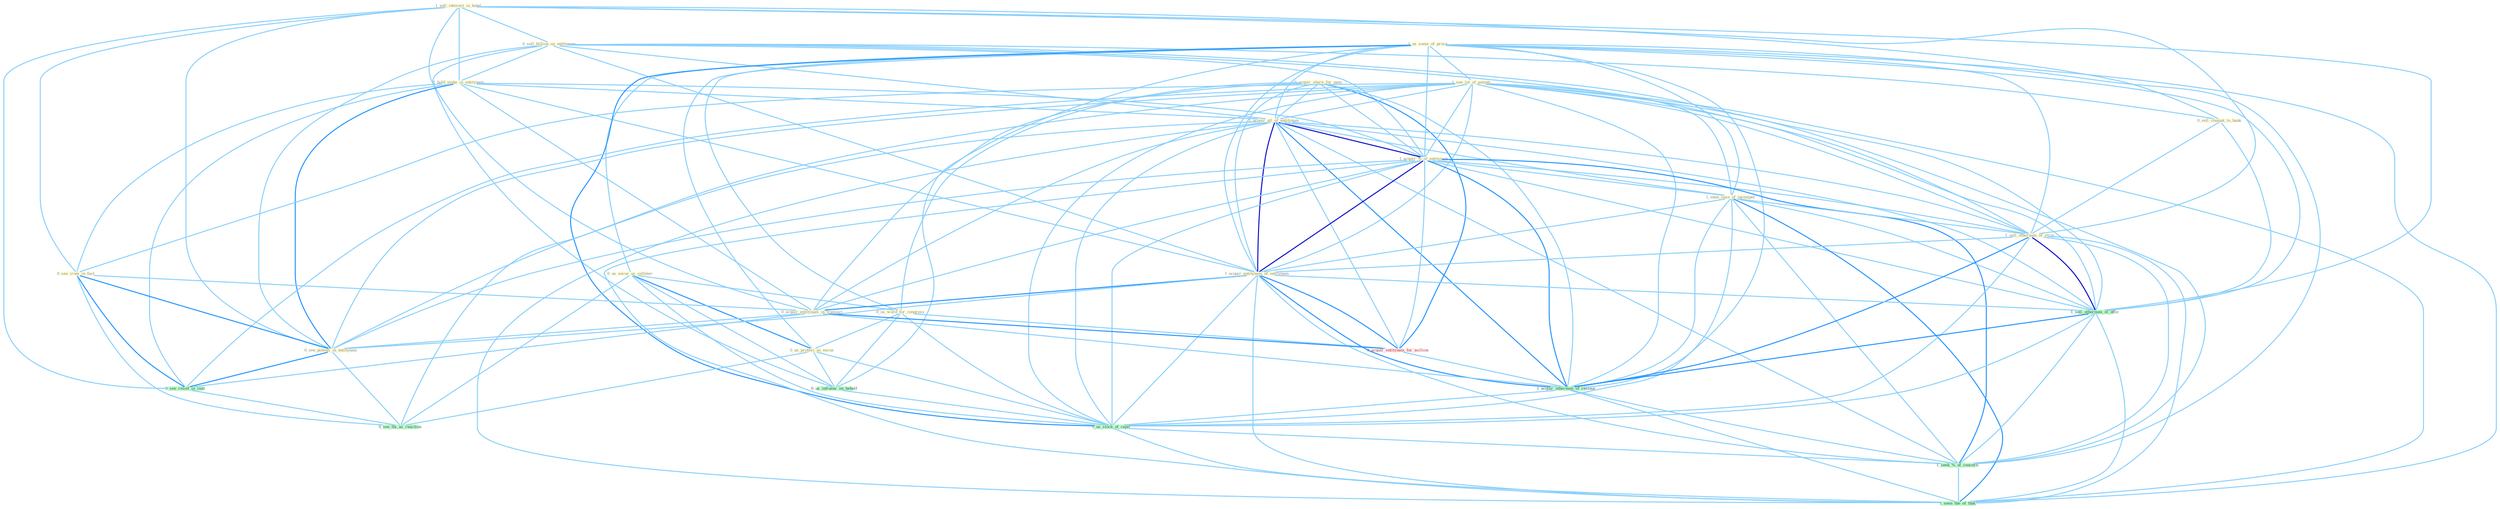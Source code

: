 Graph G{ 
    node
    [shape=polygon,style=filled,width=.5,height=.06,color="#BDFCC9",fixedsize=true,fontsize=4,
    fontcolor="#2f4f4f"];
    {node
    [color="#ffffe0", fontcolor="#8b7d6b"] "1_sell_interest_in_hotel " "0_sell_billion_on_entitynam " "0_acquir_share_for_penc " "1_hold_stake_in_entitynam " "1_us_some_of_proce " "1_see_lot_of_potenti " "0_us_secur_as_collater " "1_acquir_all_of_entitynam " "1_acquir_%_of_entitynam " "1_seen_case_of_incompet " "0_see_ironi_in_fact " "0_sell_comput_to_bank " "1_sell_othernum_of_strip " "0_us_word_for_congress " "1_acquir_entitynam_of_entitynam " "0_acquir_entitynam_in_transact " "0_us_protest_as_excus " "0_see_potenti_in_entitynam "}
{node [color="#fff0f5", fontcolor="#b22222"] "0_acquir_entitynam_for_million "}
edge [color="#B0E2FF"];

	"1_sell_interest_in_hotel " -- "0_sell_billion_on_entitynam " [w="1", color="#87cefa" ];
	"1_sell_interest_in_hotel " -- "1_hold_stake_in_entitynam " [w="1", color="#87cefa" ];
	"1_sell_interest_in_hotel " -- "0_see_ironi_in_fact " [w="1", color="#87cefa" ];
	"1_sell_interest_in_hotel " -- "0_sell_comput_to_bank " [w="1", color="#87cefa" ];
	"1_sell_interest_in_hotel " -- "1_sell_othernum_of_strip " [w="1", color="#87cefa" ];
	"1_sell_interest_in_hotel " -- "0_acquir_entitynam_in_transact " [w="1", color="#87cefa" ];
	"1_sell_interest_in_hotel " -- "0_see_potenti_in_entitynam " [w="1", color="#87cefa" ];
	"1_sell_interest_in_hotel " -- "1_sell_othernum_of_offic " [w="1", color="#87cefa" ];
	"1_sell_interest_in_hotel " -- "0_see_relief_in_cost " [w="1", color="#87cefa" ];
	"0_sell_billion_on_entitynam " -- "1_hold_stake_in_entitynam " [w="1", color="#87cefa" ];
	"0_sell_billion_on_entitynam " -- "1_acquir_all_of_entitynam " [w="1", color="#87cefa" ];
	"0_sell_billion_on_entitynam " -- "1_acquir_%_of_entitynam " [w="1", color="#87cefa" ];
	"0_sell_billion_on_entitynam " -- "0_sell_comput_to_bank " [w="1", color="#87cefa" ];
	"0_sell_billion_on_entitynam " -- "1_sell_othernum_of_strip " [w="1", color="#87cefa" ];
	"0_sell_billion_on_entitynam " -- "1_acquir_entitynam_of_entitynam " [w="1", color="#87cefa" ];
	"0_sell_billion_on_entitynam " -- "0_see_potenti_in_entitynam " [w="1", color="#87cefa" ];
	"0_sell_billion_on_entitynam " -- "1_sell_othernum_of_offic " [w="1", color="#87cefa" ];
	"0_sell_billion_on_entitynam " -- "0_us_influenc_on_behalf " [w="1", color="#87cefa" ];
	"0_acquir_share_for_penc " -- "1_acquir_all_of_entitynam " [w="1", color="#87cefa" ];
	"0_acquir_share_for_penc " -- "1_acquir_%_of_entitynam " [w="1", color="#87cefa" ];
	"0_acquir_share_for_penc " -- "0_us_word_for_congress " [w="1", color="#87cefa" ];
	"0_acquir_share_for_penc " -- "1_acquir_entitynam_of_entitynam " [w="1", color="#87cefa" ];
	"0_acquir_share_for_penc " -- "0_acquir_entitynam_in_transact " [w="1", color="#87cefa" ];
	"0_acquir_share_for_penc " -- "0_acquir_entitynam_for_million " [w="2", color="#1e90ff" , len=0.8];
	"0_acquir_share_for_penc " -- "1_acquir_othernum_of_restaur " [w="1", color="#87cefa" ];
	"1_hold_stake_in_entitynam " -- "1_acquir_all_of_entitynam " [w="1", color="#87cefa" ];
	"1_hold_stake_in_entitynam " -- "1_acquir_%_of_entitynam " [w="1", color="#87cefa" ];
	"1_hold_stake_in_entitynam " -- "0_see_ironi_in_fact " [w="1", color="#87cefa" ];
	"1_hold_stake_in_entitynam " -- "1_acquir_entitynam_of_entitynam " [w="1", color="#87cefa" ];
	"1_hold_stake_in_entitynam " -- "0_acquir_entitynam_in_transact " [w="1", color="#87cefa" ];
	"1_hold_stake_in_entitynam " -- "0_see_potenti_in_entitynam " [w="2", color="#1e90ff" , len=0.8];
	"1_hold_stake_in_entitynam " -- "0_see_relief_in_cost " [w="1", color="#87cefa" ];
	"1_us_some_of_proce " -- "1_see_lot_of_potenti " [w="1", color="#87cefa" ];
	"1_us_some_of_proce " -- "0_us_secur_as_collater " [w="1", color="#87cefa" ];
	"1_us_some_of_proce " -- "1_acquir_all_of_entitynam " [w="1", color="#87cefa" ];
	"1_us_some_of_proce " -- "1_acquir_%_of_entitynam " [w="1", color="#87cefa" ];
	"1_us_some_of_proce " -- "1_seen_case_of_incompet " [w="1", color="#87cefa" ];
	"1_us_some_of_proce " -- "1_sell_othernum_of_strip " [w="1", color="#87cefa" ];
	"1_us_some_of_proce " -- "0_us_word_for_congress " [w="1", color="#87cefa" ];
	"1_us_some_of_proce " -- "1_acquir_entitynam_of_entitynam " [w="1", color="#87cefa" ];
	"1_us_some_of_proce " -- "0_us_protest_as_excus " [w="1", color="#87cefa" ];
	"1_us_some_of_proce " -- "1_sell_othernum_of_offic " [w="1", color="#87cefa" ];
	"1_us_some_of_proce " -- "0_us_influenc_on_behalf " [w="1", color="#87cefa" ];
	"1_us_some_of_proce " -- "1_acquir_othernum_of_restaur " [w="1", color="#87cefa" ];
	"1_us_some_of_proce " -- "1_us_stock_of_capit " [w="2", color="#1e90ff" , len=0.8];
	"1_us_some_of_proce " -- "1_seek_%_of_concern " [w="1", color="#87cefa" ];
	"1_us_some_of_proce " -- "1_seen_the_of_that " [w="1", color="#87cefa" ];
	"1_see_lot_of_potenti " -- "1_acquir_all_of_entitynam " [w="1", color="#87cefa" ];
	"1_see_lot_of_potenti " -- "1_acquir_%_of_entitynam " [w="1", color="#87cefa" ];
	"1_see_lot_of_potenti " -- "1_seen_case_of_incompet " [w="1", color="#87cefa" ];
	"1_see_lot_of_potenti " -- "0_see_ironi_in_fact " [w="1", color="#87cefa" ];
	"1_see_lot_of_potenti " -- "1_sell_othernum_of_strip " [w="1", color="#87cefa" ];
	"1_see_lot_of_potenti " -- "1_acquir_entitynam_of_entitynam " [w="1", color="#87cefa" ];
	"1_see_lot_of_potenti " -- "0_see_potenti_in_entitynam " [w="1", color="#87cefa" ];
	"1_see_lot_of_potenti " -- "1_sell_othernum_of_offic " [w="1", color="#87cefa" ];
	"1_see_lot_of_potenti " -- "0_see_relief_in_cost " [w="1", color="#87cefa" ];
	"1_see_lot_of_potenti " -- "0_see_thi_as_reaction " [w="1", color="#87cefa" ];
	"1_see_lot_of_potenti " -- "1_acquir_othernum_of_restaur " [w="1", color="#87cefa" ];
	"1_see_lot_of_potenti " -- "1_us_stock_of_capit " [w="1", color="#87cefa" ];
	"1_see_lot_of_potenti " -- "1_seek_%_of_concern " [w="1", color="#87cefa" ];
	"1_see_lot_of_potenti " -- "1_seen_the_of_that " [w="1", color="#87cefa" ];
	"0_us_secur_as_collater " -- "0_us_word_for_congress " [w="1", color="#87cefa" ];
	"0_us_secur_as_collater " -- "0_us_protest_as_excus " [w="2", color="#1e90ff" , len=0.8];
	"0_us_secur_as_collater " -- "0_us_influenc_on_behalf " [w="1", color="#87cefa" ];
	"0_us_secur_as_collater " -- "0_see_thi_as_reaction " [w="1", color="#87cefa" ];
	"0_us_secur_as_collater " -- "1_us_stock_of_capit " [w="1", color="#87cefa" ];
	"1_acquir_all_of_entitynam " -- "1_acquir_%_of_entitynam " [w="3", color="#0000cd" , len=0.6];
	"1_acquir_all_of_entitynam " -- "1_seen_case_of_incompet " [w="1", color="#87cefa" ];
	"1_acquir_all_of_entitynam " -- "1_sell_othernum_of_strip " [w="1", color="#87cefa" ];
	"1_acquir_all_of_entitynam " -- "1_acquir_entitynam_of_entitynam " [w="3", color="#0000cd" , len=0.6];
	"1_acquir_all_of_entitynam " -- "0_acquir_entitynam_in_transact " [w="1", color="#87cefa" ];
	"1_acquir_all_of_entitynam " -- "0_see_potenti_in_entitynam " [w="1", color="#87cefa" ];
	"1_acquir_all_of_entitynam " -- "0_acquir_entitynam_for_million " [w="1", color="#87cefa" ];
	"1_acquir_all_of_entitynam " -- "1_sell_othernum_of_offic " [w="1", color="#87cefa" ];
	"1_acquir_all_of_entitynam " -- "1_acquir_othernum_of_restaur " [w="2", color="#1e90ff" , len=0.8];
	"1_acquir_all_of_entitynam " -- "1_us_stock_of_capit " [w="1", color="#87cefa" ];
	"1_acquir_all_of_entitynam " -- "1_seek_%_of_concern " [w="1", color="#87cefa" ];
	"1_acquir_all_of_entitynam " -- "1_seen_the_of_that " [w="1", color="#87cefa" ];
	"1_acquir_%_of_entitynam " -- "1_seen_case_of_incompet " [w="1", color="#87cefa" ];
	"1_acquir_%_of_entitynam " -- "1_sell_othernum_of_strip " [w="1", color="#87cefa" ];
	"1_acquir_%_of_entitynam " -- "1_acquir_entitynam_of_entitynam " [w="3", color="#0000cd" , len=0.6];
	"1_acquir_%_of_entitynam " -- "0_acquir_entitynam_in_transact " [w="1", color="#87cefa" ];
	"1_acquir_%_of_entitynam " -- "0_see_potenti_in_entitynam " [w="1", color="#87cefa" ];
	"1_acquir_%_of_entitynam " -- "0_acquir_entitynam_for_million " [w="1", color="#87cefa" ];
	"1_acquir_%_of_entitynam " -- "1_sell_othernum_of_offic " [w="1", color="#87cefa" ];
	"1_acquir_%_of_entitynam " -- "1_acquir_othernum_of_restaur " [w="2", color="#1e90ff" , len=0.8];
	"1_acquir_%_of_entitynam " -- "1_us_stock_of_capit " [w="1", color="#87cefa" ];
	"1_acquir_%_of_entitynam " -- "1_seek_%_of_concern " [w="2", color="#1e90ff" , len=0.8];
	"1_acquir_%_of_entitynam " -- "1_seen_the_of_that " [w="1", color="#87cefa" ];
	"1_seen_case_of_incompet " -- "1_sell_othernum_of_strip " [w="1", color="#87cefa" ];
	"1_seen_case_of_incompet " -- "1_acquir_entitynam_of_entitynam " [w="1", color="#87cefa" ];
	"1_seen_case_of_incompet " -- "1_sell_othernum_of_offic " [w="1", color="#87cefa" ];
	"1_seen_case_of_incompet " -- "1_acquir_othernum_of_restaur " [w="1", color="#87cefa" ];
	"1_seen_case_of_incompet " -- "1_us_stock_of_capit " [w="1", color="#87cefa" ];
	"1_seen_case_of_incompet " -- "1_seek_%_of_concern " [w="1", color="#87cefa" ];
	"1_seen_case_of_incompet " -- "1_seen_the_of_that " [w="2", color="#1e90ff" , len=0.8];
	"0_see_ironi_in_fact " -- "0_acquir_entitynam_in_transact " [w="1", color="#87cefa" ];
	"0_see_ironi_in_fact " -- "0_see_potenti_in_entitynam " [w="2", color="#1e90ff" , len=0.8];
	"0_see_ironi_in_fact " -- "0_see_relief_in_cost " [w="2", color="#1e90ff" , len=0.8];
	"0_see_ironi_in_fact " -- "0_see_thi_as_reaction " [w="1", color="#87cefa" ];
	"0_sell_comput_to_bank " -- "1_sell_othernum_of_strip " [w="1", color="#87cefa" ];
	"0_sell_comput_to_bank " -- "1_sell_othernum_of_offic " [w="1", color="#87cefa" ];
	"1_sell_othernum_of_strip " -- "1_acquir_entitynam_of_entitynam " [w="1", color="#87cefa" ];
	"1_sell_othernum_of_strip " -- "1_sell_othernum_of_offic " [w="3", color="#0000cd" , len=0.6];
	"1_sell_othernum_of_strip " -- "1_acquir_othernum_of_restaur " [w="2", color="#1e90ff" , len=0.8];
	"1_sell_othernum_of_strip " -- "1_us_stock_of_capit " [w="1", color="#87cefa" ];
	"1_sell_othernum_of_strip " -- "1_seek_%_of_concern " [w="1", color="#87cefa" ];
	"1_sell_othernum_of_strip " -- "1_seen_the_of_that " [w="1", color="#87cefa" ];
	"0_us_word_for_congress " -- "0_us_protest_as_excus " [w="1", color="#87cefa" ];
	"0_us_word_for_congress " -- "0_acquir_entitynam_for_million " [w="1", color="#87cefa" ];
	"0_us_word_for_congress " -- "0_us_influenc_on_behalf " [w="1", color="#87cefa" ];
	"0_us_word_for_congress " -- "1_us_stock_of_capit " [w="1", color="#87cefa" ];
	"1_acquir_entitynam_of_entitynam " -- "0_acquir_entitynam_in_transact " [w="2", color="#1e90ff" , len=0.8];
	"1_acquir_entitynam_of_entitynam " -- "0_see_potenti_in_entitynam " [w="1", color="#87cefa" ];
	"1_acquir_entitynam_of_entitynam " -- "0_acquir_entitynam_for_million " [w="2", color="#1e90ff" , len=0.8];
	"1_acquir_entitynam_of_entitynam " -- "1_sell_othernum_of_offic " [w="1", color="#87cefa" ];
	"1_acquir_entitynam_of_entitynam " -- "1_acquir_othernum_of_restaur " [w="2", color="#1e90ff" , len=0.8];
	"1_acquir_entitynam_of_entitynam " -- "1_us_stock_of_capit " [w="1", color="#87cefa" ];
	"1_acquir_entitynam_of_entitynam " -- "1_seek_%_of_concern " [w="1", color="#87cefa" ];
	"1_acquir_entitynam_of_entitynam " -- "1_seen_the_of_that " [w="1", color="#87cefa" ];
	"0_acquir_entitynam_in_transact " -- "0_see_potenti_in_entitynam " [w="1", color="#87cefa" ];
	"0_acquir_entitynam_in_transact " -- "0_acquir_entitynam_for_million " [w="2", color="#1e90ff" , len=0.8];
	"0_acquir_entitynam_in_transact " -- "0_see_relief_in_cost " [w="1", color="#87cefa" ];
	"0_acquir_entitynam_in_transact " -- "1_acquir_othernum_of_restaur " [w="1", color="#87cefa" ];
	"0_us_protest_as_excus " -- "0_us_influenc_on_behalf " [w="1", color="#87cefa" ];
	"0_us_protest_as_excus " -- "0_see_thi_as_reaction " [w="1", color="#87cefa" ];
	"0_us_protest_as_excus " -- "1_us_stock_of_capit " [w="1", color="#87cefa" ];
	"0_see_potenti_in_entitynam " -- "0_see_relief_in_cost " [w="2", color="#1e90ff" , len=0.8];
	"0_see_potenti_in_entitynam " -- "0_see_thi_as_reaction " [w="1", color="#87cefa" ];
	"0_acquir_entitynam_for_million " -- "1_acquir_othernum_of_restaur " [w="1", color="#87cefa" ];
	"1_sell_othernum_of_offic " -- "1_acquir_othernum_of_restaur " [w="2", color="#1e90ff" , len=0.8];
	"1_sell_othernum_of_offic " -- "1_us_stock_of_capit " [w="1", color="#87cefa" ];
	"1_sell_othernum_of_offic " -- "1_seek_%_of_concern " [w="1", color="#87cefa" ];
	"1_sell_othernum_of_offic " -- "1_seen_the_of_that " [w="1", color="#87cefa" ];
	"0_us_influenc_on_behalf " -- "1_us_stock_of_capit " [w="1", color="#87cefa" ];
	"0_see_relief_in_cost " -- "0_see_thi_as_reaction " [w="1", color="#87cefa" ];
	"1_acquir_othernum_of_restaur " -- "1_us_stock_of_capit " [w="1", color="#87cefa" ];
	"1_acquir_othernum_of_restaur " -- "1_seek_%_of_concern " [w="1", color="#87cefa" ];
	"1_acquir_othernum_of_restaur " -- "1_seen_the_of_that " [w="1", color="#87cefa" ];
	"1_us_stock_of_capit " -- "1_seek_%_of_concern " [w="1", color="#87cefa" ];
	"1_us_stock_of_capit " -- "1_seen_the_of_that " [w="1", color="#87cefa" ];
	"1_seek_%_of_concern " -- "1_seen_the_of_that " [w="1", color="#87cefa" ];
}